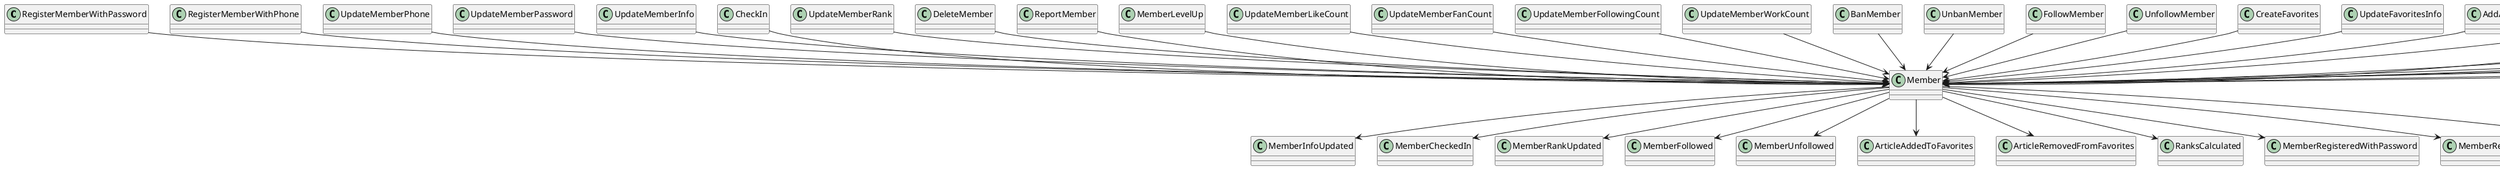 @startuml
RegisterMemberWithPassword            -down-> Member
RegisterMemberWithPhone               -down-> Member
UpdateMemberPhone                   -down-> Member
UpdateMemberPassword                -down-> Member
UpdateMemberInfo                    -down-> Member
CheckIn                              -down-> Member
UpdateMemberRank                    -down-> Member
DeleteMember                        -down-> Member
ReportMember                        -down-> Member
MemberLevelUp                          -down-> Member
UpdateMemberLikeCount                   -down-> Member
UpdateMemberFanCount                    -down-> Member
UpdateMemberFollowingCount              -down-> Member
UpdateMemberWorkCount                   -down-> Member
BanMember                           -down-> Member
UnbanMember                         -down-> Member
FollowMember                        -down-> Member
UnfollowMember                      -down-> Member
CreateFavorites                     -down-> Member
UpdateFavoritesInfo                 -down-> Member
AddArticleToFavorite                     -down-> Member
RemoveArticleFromFavorite                   -down-> Member
DeleteFavorites                     -down-> Member
CreateMemberViewHistory                 -down-> Member
CalculateRank           -down-> Member
UpdateMemberFavoritesArticleCount       -down-> Member
UpdateMemberStarInfo                -down-> Member
UpdateMemberStardustCount                -down-> Member
UpdateBlackMemberInfo               -down-> Member
UpdateFollowMemberInfo              -down-> Member



Member-down->MemberInfoUpdated
Member-down->MemberCheckedIn
Member-down->MemberRankUpdated
Member-down->MemberFollowed
Member-down->MemberUnfollowed
Member-down->ArticleAddedToFavorites
Member-down->ArticleRemovedFromFavorites
Member-down->RanksCalculated
Member-down->MemberRegisteredWithPassword
Member-down->MemberRegisteredWithPhone
Member-down->MemberLikeCountUpdated
@enduml
